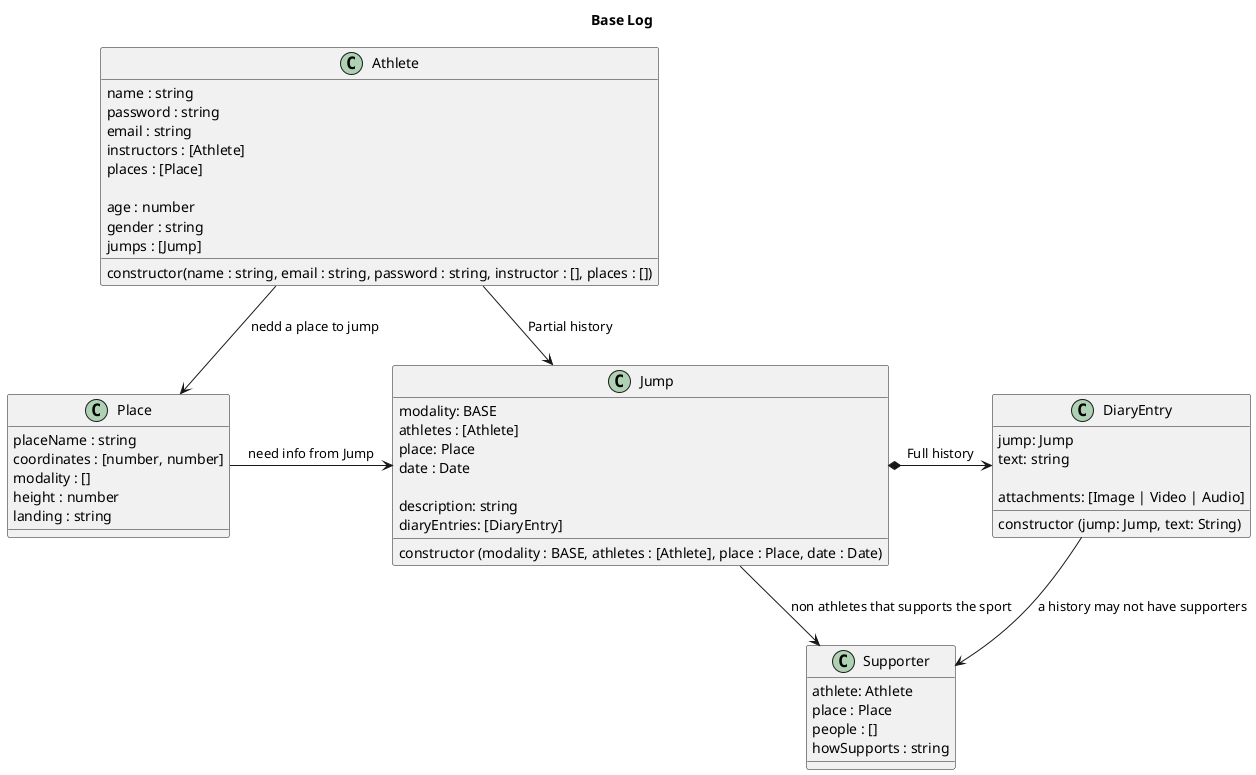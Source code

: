 @startuml Base Log
Title Base Log

class Athlete {
name : string
password : string
email : string
instructors : [Athlete]
places : [Place]

age : number
gender : string
jumps : [Jump]

constructor(name : string, email : string, password : string, instructor : [], places : [])
}

class Jump {
' addJump(Jump)
' Verify: if that place exists
' Verify: if you are linked in date and place with a Jump
modality: BASE
athletes : [Athlete]
place: Place
date : Date

' this is a sinopse
description: string
diaryEntries: [DiaryEntry]

constructor (modality : BASE, athletes : [Athlete], place : Place, date : Date)
}

class DiaryEntry {
jump: Jump
' this is the full history text
text: string

attachments: [Image | Video | Audio]

constructor (jump: Jump, text: String)
}

class Place {
placeName : string
coordinates : [number, number]
modality : []
height : number
landing : string
}

'non Athletes that supports the sport
class Supporter {
' a supporter can associate with a place or a person
athlete: Athlete
place : Place
people : []
howSupports : string
}

' Head *- Hand : composition
' Parent o-- IndependentChild : agregation
' Need --> Use : association

Athlete --> Place : nedd a place to jump
Athlete -> Jump : Partial history

Place -> Jump : need info from Jump
Jump *-> DiaryEntry : Full history
Jump --> Supporter : non athletes that supports the sport
DiaryEntry --> Supporter : a history may not have supporters

@enduml



